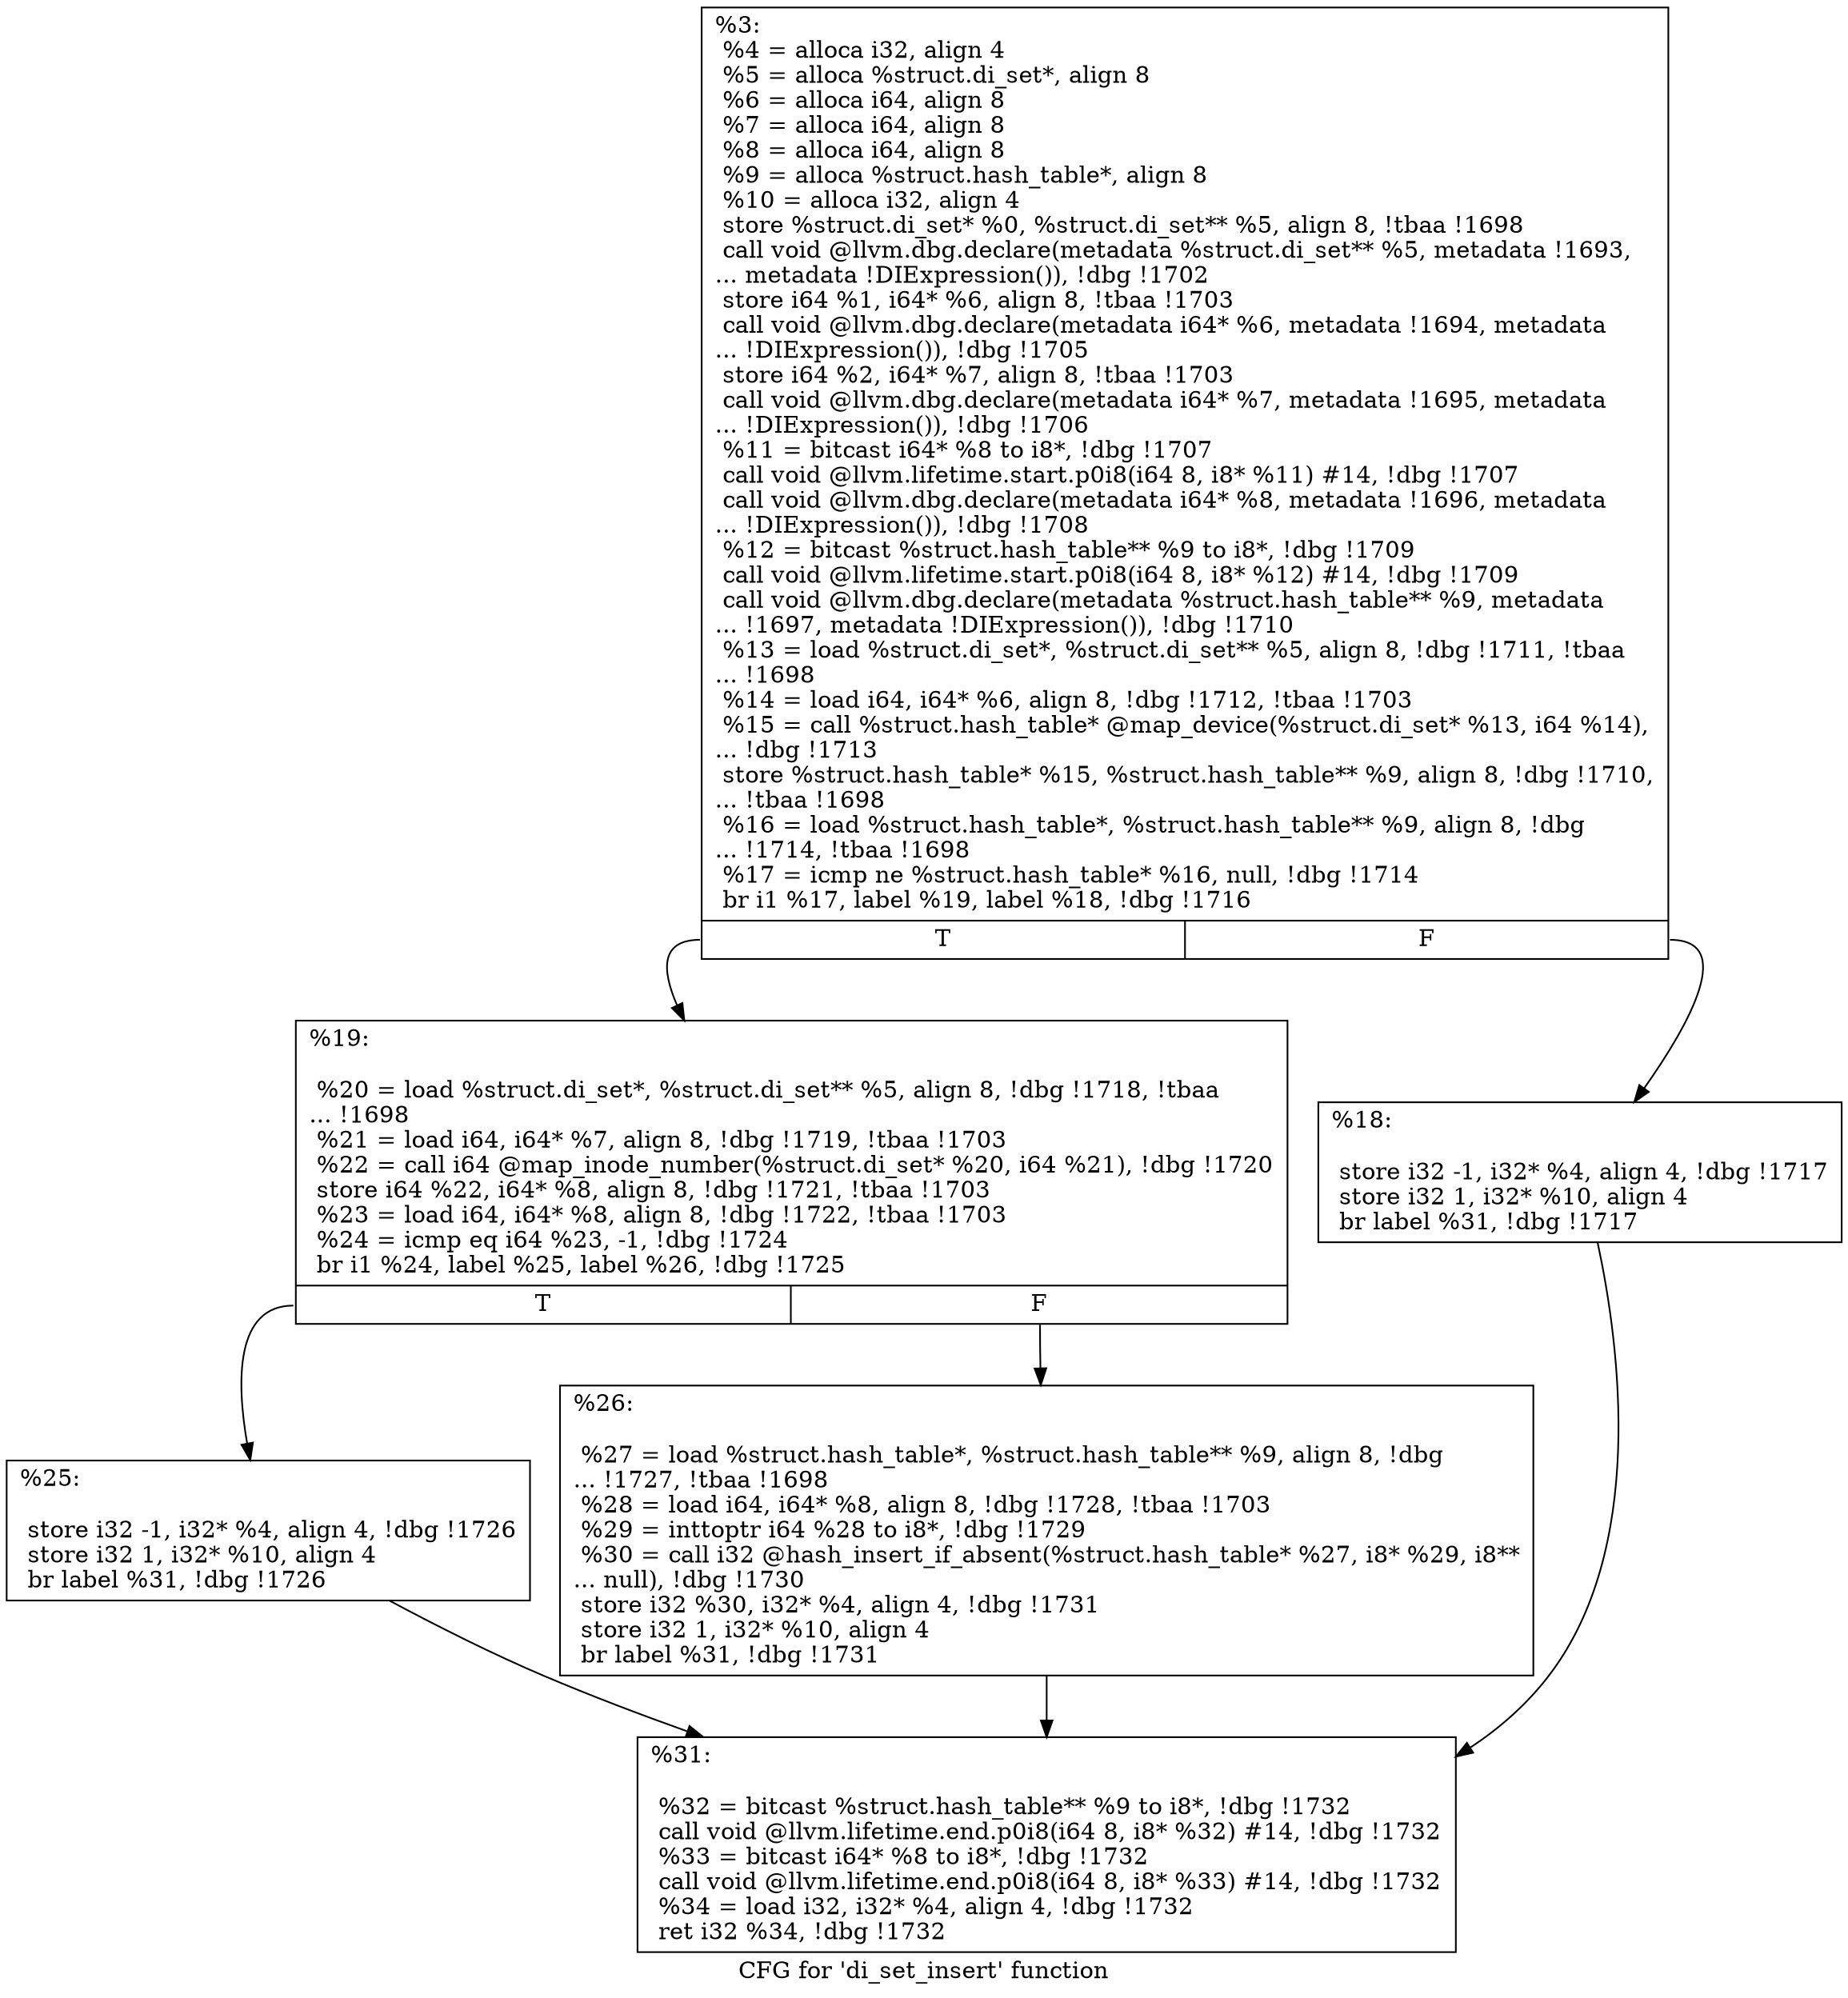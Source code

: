 digraph "CFG for 'di_set_insert' function" {
	label="CFG for 'di_set_insert' function";

	Node0x2832a40 [shape=record,label="{%3:\l  %4 = alloca i32, align 4\l  %5 = alloca %struct.di_set*, align 8\l  %6 = alloca i64, align 8\l  %7 = alloca i64, align 8\l  %8 = alloca i64, align 8\l  %9 = alloca %struct.hash_table*, align 8\l  %10 = alloca i32, align 4\l  store %struct.di_set* %0, %struct.di_set** %5, align 8, !tbaa !1698\l  call void @llvm.dbg.declare(metadata %struct.di_set** %5, metadata !1693,\l... metadata !DIExpression()), !dbg !1702\l  store i64 %1, i64* %6, align 8, !tbaa !1703\l  call void @llvm.dbg.declare(metadata i64* %6, metadata !1694, metadata\l... !DIExpression()), !dbg !1705\l  store i64 %2, i64* %7, align 8, !tbaa !1703\l  call void @llvm.dbg.declare(metadata i64* %7, metadata !1695, metadata\l... !DIExpression()), !dbg !1706\l  %11 = bitcast i64* %8 to i8*, !dbg !1707\l  call void @llvm.lifetime.start.p0i8(i64 8, i8* %11) #14, !dbg !1707\l  call void @llvm.dbg.declare(metadata i64* %8, metadata !1696, metadata\l... !DIExpression()), !dbg !1708\l  %12 = bitcast %struct.hash_table** %9 to i8*, !dbg !1709\l  call void @llvm.lifetime.start.p0i8(i64 8, i8* %12) #14, !dbg !1709\l  call void @llvm.dbg.declare(metadata %struct.hash_table** %9, metadata\l... !1697, metadata !DIExpression()), !dbg !1710\l  %13 = load %struct.di_set*, %struct.di_set** %5, align 8, !dbg !1711, !tbaa\l... !1698\l  %14 = load i64, i64* %6, align 8, !dbg !1712, !tbaa !1703\l  %15 = call %struct.hash_table* @map_device(%struct.di_set* %13, i64 %14),\l... !dbg !1713\l  store %struct.hash_table* %15, %struct.hash_table** %9, align 8, !dbg !1710,\l... !tbaa !1698\l  %16 = load %struct.hash_table*, %struct.hash_table** %9, align 8, !dbg\l... !1714, !tbaa !1698\l  %17 = icmp ne %struct.hash_table* %16, null, !dbg !1714\l  br i1 %17, label %19, label %18, !dbg !1716\l|{<s0>T|<s1>F}}"];
	Node0x2832a40:s0 -> Node0x2833d30;
	Node0x2832a40:s1 -> Node0x2833ce0;
	Node0x2833ce0 [shape=record,label="{%18:\l\l  store i32 -1, i32* %4, align 4, !dbg !1717\l  store i32 1, i32* %10, align 4\l  br label %31, !dbg !1717\l}"];
	Node0x2833ce0 -> Node0x2833e20;
	Node0x2833d30 [shape=record,label="{%19:\l\l  %20 = load %struct.di_set*, %struct.di_set** %5, align 8, !dbg !1718, !tbaa\l... !1698\l  %21 = load i64, i64* %7, align 8, !dbg !1719, !tbaa !1703\l  %22 = call i64 @map_inode_number(%struct.di_set* %20, i64 %21), !dbg !1720\l  store i64 %22, i64* %8, align 8, !dbg !1721, !tbaa !1703\l  %23 = load i64, i64* %8, align 8, !dbg !1722, !tbaa !1703\l  %24 = icmp eq i64 %23, -1, !dbg !1724\l  br i1 %24, label %25, label %26, !dbg !1725\l|{<s0>T|<s1>F}}"];
	Node0x2833d30:s0 -> Node0x2833d80;
	Node0x2833d30:s1 -> Node0x2833dd0;
	Node0x2833d80 [shape=record,label="{%25:\l\l  store i32 -1, i32* %4, align 4, !dbg !1726\l  store i32 1, i32* %10, align 4\l  br label %31, !dbg !1726\l}"];
	Node0x2833d80 -> Node0x2833e20;
	Node0x2833dd0 [shape=record,label="{%26:\l\l  %27 = load %struct.hash_table*, %struct.hash_table** %9, align 8, !dbg\l... !1727, !tbaa !1698\l  %28 = load i64, i64* %8, align 8, !dbg !1728, !tbaa !1703\l  %29 = inttoptr i64 %28 to i8*, !dbg !1729\l  %30 = call i32 @hash_insert_if_absent(%struct.hash_table* %27, i8* %29, i8**\l... null), !dbg !1730\l  store i32 %30, i32* %4, align 4, !dbg !1731\l  store i32 1, i32* %10, align 4\l  br label %31, !dbg !1731\l}"];
	Node0x2833dd0 -> Node0x2833e20;
	Node0x2833e20 [shape=record,label="{%31:\l\l  %32 = bitcast %struct.hash_table** %9 to i8*, !dbg !1732\l  call void @llvm.lifetime.end.p0i8(i64 8, i8* %32) #14, !dbg !1732\l  %33 = bitcast i64* %8 to i8*, !dbg !1732\l  call void @llvm.lifetime.end.p0i8(i64 8, i8* %33) #14, !dbg !1732\l  %34 = load i32, i32* %4, align 4, !dbg !1732\l  ret i32 %34, !dbg !1732\l}"];
}
